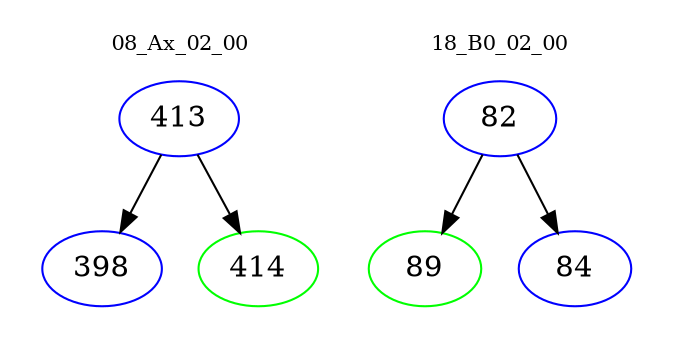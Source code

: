 digraph{
subgraph cluster_0 {
color = white
label = "08_Ax_02_00";
fontsize=10;
T0_413 [label="413", color="blue"]
T0_413 -> T0_398 [color="black"]
T0_398 [label="398", color="blue"]
T0_413 -> T0_414 [color="black"]
T0_414 [label="414", color="green"]
}
subgraph cluster_1 {
color = white
label = "18_B0_02_00";
fontsize=10;
T1_82 [label="82", color="blue"]
T1_82 -> T1_89 [color="black"]
T1_89 [label="89", color="green"]
T1_82 -> T1_84 [color="black"]
T1_84 [label="84", color="blue"]
}
}
